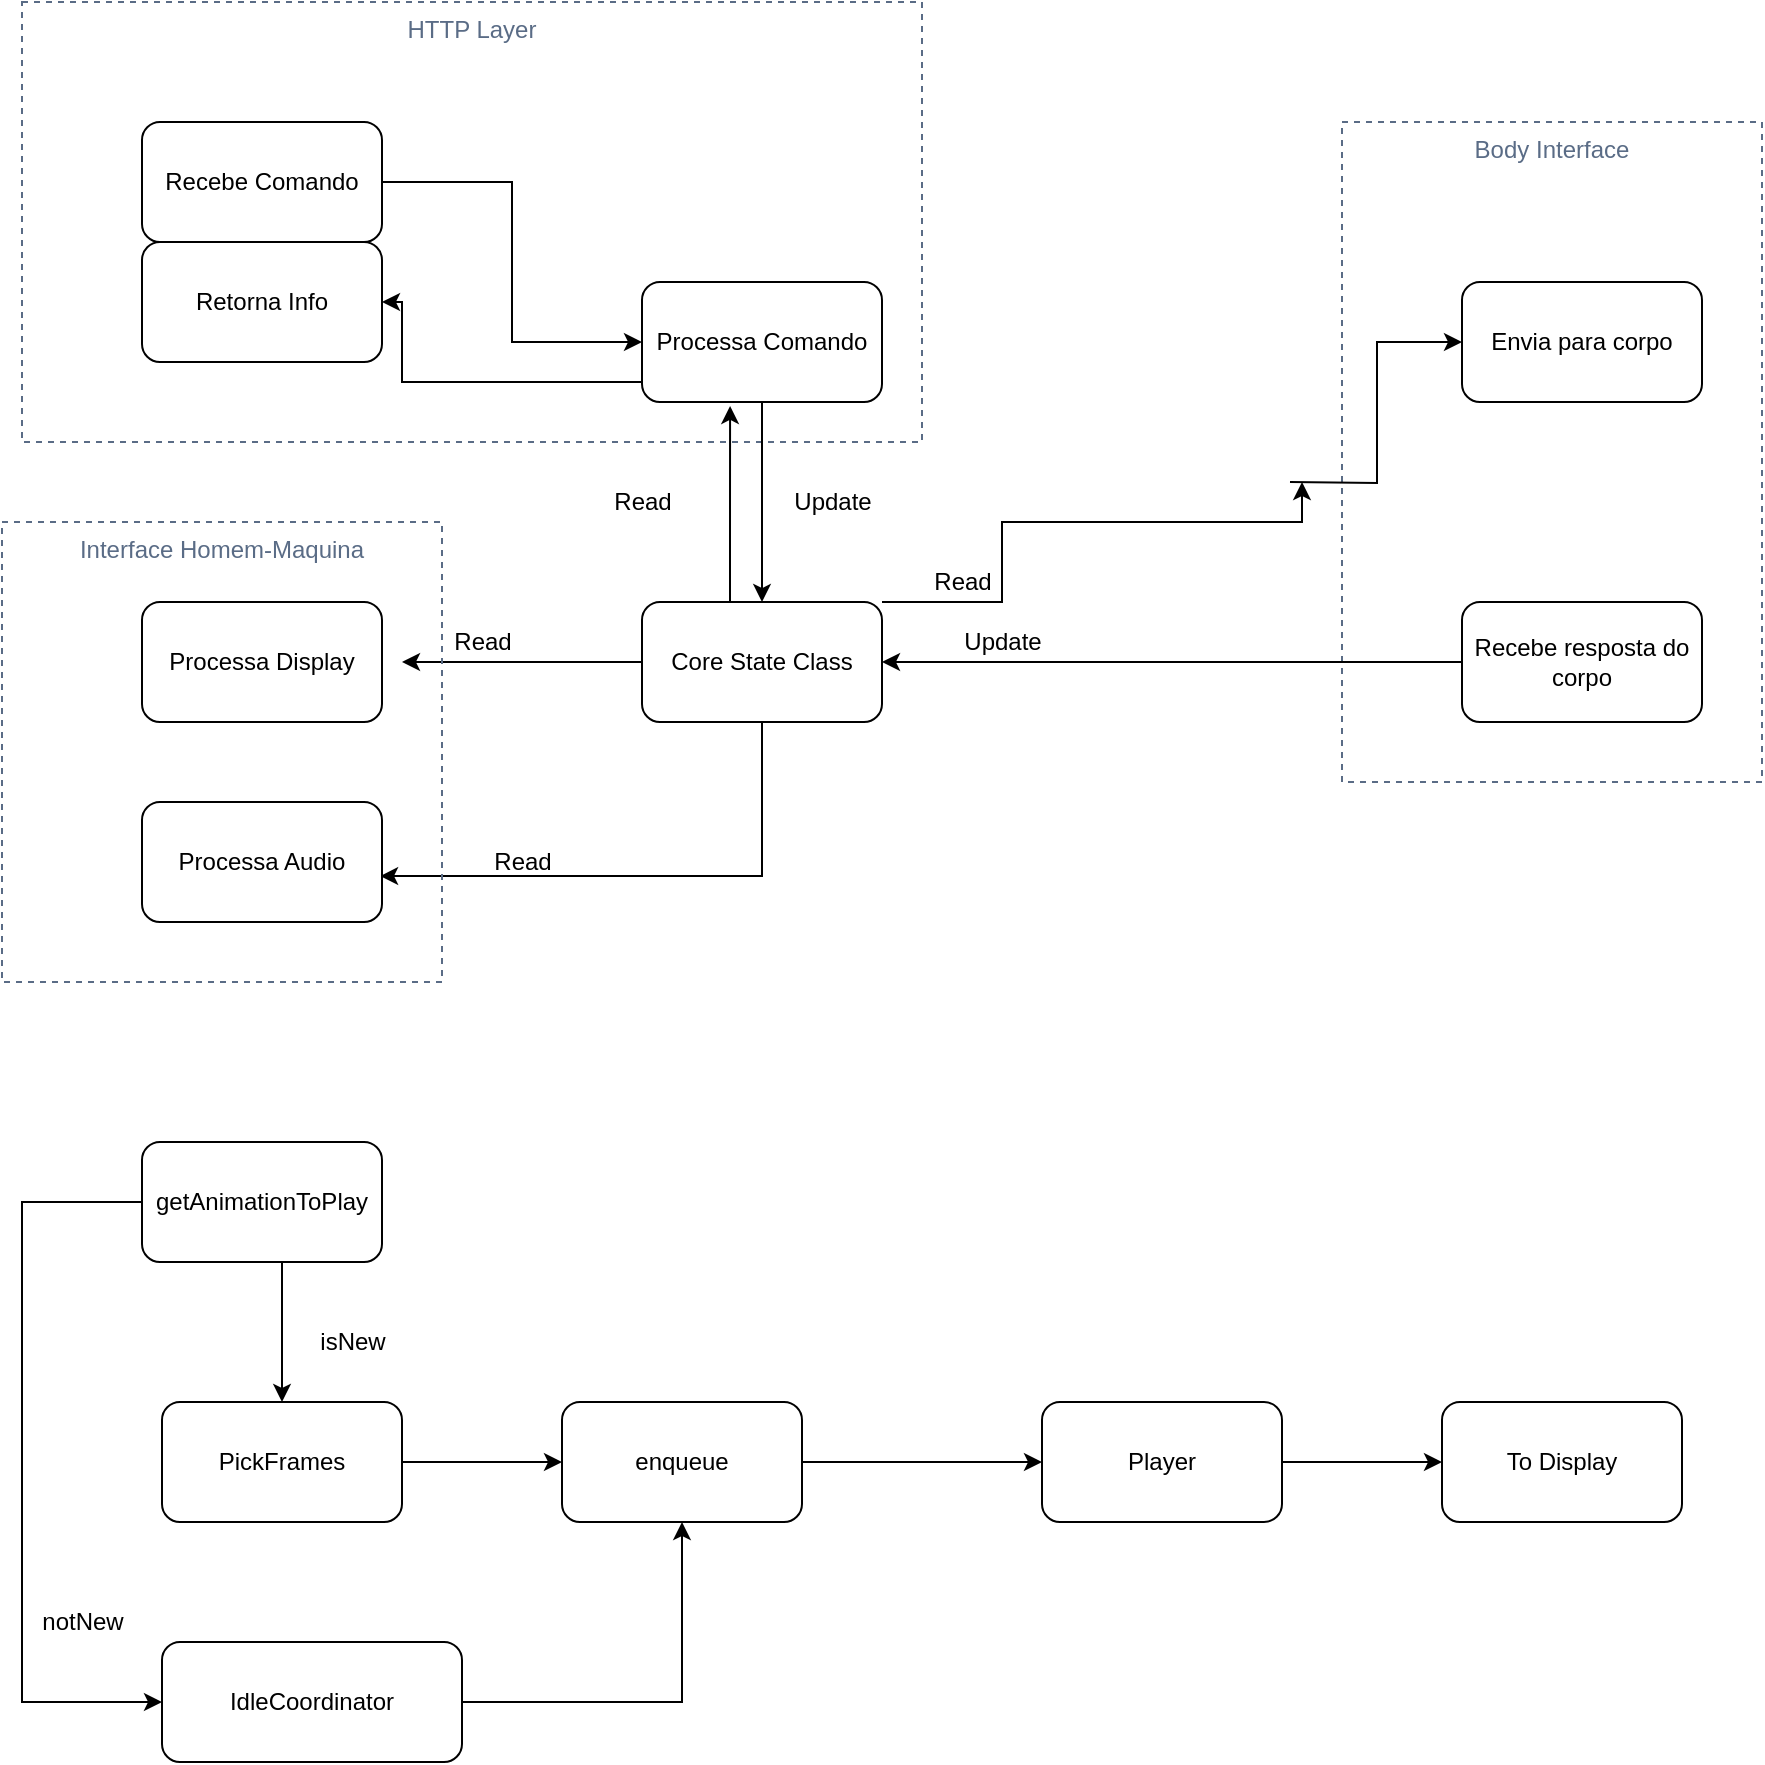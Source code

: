 <mxfile version="13.6.2" type="device"><diagram id="6GSaAqbs9DWMjid2RVaA" name="Page-1"><mxGraphModel dx="1422" dy="822" grid="1" gridSize="10" guides="1" tooltips="1" connect="1" arrows="1" fold="1" page="1" pageScale="1" pageWidth="1627" pageHeight="2369" math="0" shadow="0"><root><mxCell id="0"/><mxCell id="1" parent="0"/><mxCell id="9HJCNvGGtGNx47GyoISE-29" value="Body Interface" style="fillColor=none;strokeColor=#5A6C86;dashed=1;verticalAlign=top;fontStyle=0;fontColor=#5A6C86;" parent="1" vertex="1"><mxGeometry x="960" y="160" width="210" height="330" as="geometry"/></mxCell><mxCell id="9HJCNvGGtGNx47GyoISE-31" value="HTTP Layer" style="fillColor=none;strokeColor=#5A6C86;dashed=1;verticalAlign=top;fontStyle=0;fontColor=#5A6C86;" parent="1" vertex="1"><mxGeometry x="300" y="100" width="450" height="220" as="geometry"/></mxCell><mxCell id="9HJCNvGGtGNx47GyoISE-6" style="edgeStyle=orthogonalEdgeStyle;rounded=0;orthogonalLoop=1;jettySize=auto;html=1;entryX=0;entryY=0.5;entryDx=0;entryDy=0;" parent="1" source="9HJCNvGGtGNx47GyoISE-1" target="9HJCNvGGtGNx47GyoISE-2" edge="1"><mxGeometry relative="1" as="geometry"/></mxCell><mxCell id="9HJCNvGGtGNx47GyoISE-1" value="Recebe Comando" style="rounded=1;whiteSpace=wrap;html=1;" parent="1" vertex="1"><mxGeometry x="360" y="160" width="120" height="60" as="geometry"/></mxCell><mxCell id="9HJCNvGGtGNx47GyoISE-8" style="edgeStyle=orthogonalEdgeStyle;rounded=0;orthogonalLoop=1;jettySize=auto;html=1;entryX=1;entryY=0.5;entryDx=0;entryDy=0;" parent="1" source="9HJCNvGGtGNx47GyoISE-2" target="9HJCNvGGtGNx47GyoISE-3" edge="1"><mxGeometry relative="1" as="geometry"><Array as="points"><mxPoint x="490" y="290"/><mxPoint x="490" y="250"/></Array></mxGeometry></mxCell><mxCell id="9HJCNvGGtGNx47GyoISE-16" style="edgeStyle=orthogonalEdgeStyle;rounded=0;orthogonalLoop=1;jettySize=auto;html=1;entryX=0.5;entryY=0;entryDx=0;entryDy=0;" parent="1" source="9HJCNvGGtGNx47GyoISE-2" target="9HJCNvGGtGNx47GyoISE-13" edge="1"><mxGeometry relative="1" as="geometry"><Array as="points"><mxPoint x="670" y="320"/><mxPoint x="670" y="320"/></Array></mxGeometry></mxCell><mxCell id="9HJCNvGGtGNx47GyoISE-2" value="Processa Comando" style="rounded=1;whiteSpace=wrap;html=1;" parent="1" vertex="1"><mxGeometry x="610" y="240" width="120" height="60" as="geometry"/></mxCell><mxCell id="9HJCNvGGtGNx47GyoISE-3" value="Retorna Info" style="rounded=1;whiteSpace=wrap;html=1;" parent="1" vertex="1"><mxGeometry x="360" y="220" width="120" height="60" as="geometry"/></mxCell><mxCell id="9HJCNvGGtGNx47GyoISE-18" style="edgeStyle=orthogonalEdgeStyle;rounded=0;orthogonalLoop=1;jettySize=auto;html=1;entryX=0;entryY=0.5;entryDx=0;entryDy=0;" parent="1" target="9HJCNvGGtGNx47GyoISE-17" edge="1"><mxGeometry relative="1" as="geometry"><mxPoint x="934" y="340" as="sourcePoint"/></mxGeometry></mxCell><mxCell id="9HJCNvGGtGNx47GyoISE-25" style="edgeStyle=orthogonalEdgeStyle;rounded=0;orthogonalLoop=1;jettySize=auto;html=1;entryX=1;entryY=0.5;entryDx=0;entryDy=0;" parent="1" source="9HJCNvGGtGNx47GyoISE-5" target="9HJCNvGGtGNx47GyoISE-13" edge="1"><mxGeometry relative="1" as="geometry"/></mxCell><mxCell id="9HJCNvGGtGNx47GyoISE-5" value="Recebe resposta do corpo" style="rounded=1;whiteSpace=wrap;html=1;" parent="1" vertex="1"><mxGeometry x="1020" y="400" width="120" height="60" as="geometry"/></mxCell><mxCell id="9HJCNvGGtGNx47GyoISE-11" value="Processa Display" style="rounded=1;whiteSpace=wrap;html=1;" parent="1" vertex="1"><mxGeometry x="360" y="400" width="120" height="60" as="geometry"/></mxCell><mxCell id="9HJCNvGGtGNx47GyoISE-20" style="edgeStyle=orthogonalEdgeStyle;rounded=0;orthogonalLoop=1;jettySize=auto;html=1;" parent="1" source="9HJCNvGGtGNx47GyoISE-13" edge="1"><mxGeometry relative="1" as="geometry"><mxPoint x="490" y="430" as="targetPoint"/></mxGeometry></mxCell><mxCell id="9HJCNvGGtGNx47GyoISE-23" style="edgeStyle=orthogonalEdgeStyle;rounded=0;orthogonalLoop=1;jettySize=auto;html=1;entryX=0.367;entryY=1.033;entryDx=0;entryDy=0;entryPerimeter=0;" parent="1" source="9HJCNvGGtGNx47GyoISE-13" target="9HJCNvGGtGNx47GyoISE-2" edge="1"><mxGeometry relative="1" as="geometry"><Array as="points"><mxPoint x="654" y="370"/><mxPoint x="654" y="370"/></Array></mxGeometry></mxCell><mxCell id="9HJCNvGGtGNx47GyoISE-27" style="edgeStyle=orthogonalEdgeStyle;rounded=0;orthogonalLoop=1;jettySize=auto;html=1;entryX=0.992;entryY=0.617;entryDx=0;entryDy=0;entryPerimeter=0;" parent="1" source="9HJCNvGGtGNx47GyoISE-13" target="9HJCNvGGtGNx47GyoISE-26" edge="1"><mxGeometry relative="1" as="geometry"><Array as="points"><mxPoint x="670" y="537"/></Array></mxGeometry></mxCell><mxCell id="e-Eg-tlCJQzfMZKFgmpr-1" style="edgeStyle=orthogonalEdgeStyle;rounded=0;orthogonalLoop=1;jettySize=auto;html=1;" edge="1" parent="1" source="9HJCNvGGtGNx47GyoISE-13"><mxGeometry relative="1" as="geometry"><mxPoint x="940" y="340" as="targetPoint"/><Array as="points"><mxPoint x="790" y="400"/><mxPoint x="790" y="360"/><mxPoint x="940" y="360"/></Array></mxGeometry></mxCell><mxCell id="9HJCNvGGtGNx47GyoISE-13" value="Core State Class" style="rounded=1;whiteSpace=wrap;html=1;" parent="1" vertex="1"><mxGeometry x="610" y="400" width="120" height="60" as="geometry"/></mxCell><mxCell id="9HJCNvGGtGNx47GyoISE-17" value="Envia para corpo" style="rounded=1;whiteSpace=wrap;html=1;" parent="1" vertex="1"><mxGeometry x="1020" y="240" width="120" height="60" as="geometry"/></mxCell><mxCell id="9HJCNvGGtGNx47GyoISE-19" value="Update" style="text;html=1;align=center;verticalAlign=middle;resizable=0;points=[];autosize=1;" parent="1" vertex="1"><mxGeometry x="680" y="340" width="50" height="20" as="geometry"/></mxCell><mxCell id="9HJCNvGGtGNx47GyoISE-21" value="Read" style="text;html=1;align=center;verticalAlign=middle;resizable=0;points=[];autosize=1;" parent="1" vertex="1"><mxGeometry x="510" y="410" width="40" height="20" as="geometry"/></mxCell><mxCell id="9HJCNvGGtGNx47GyoISE-22" value="Update" style="text;html=1;align=center;verticalAlign=middle;resizable=0;points=[];autosize=1;" parent="1" vertex="1"><mxGeometry x="765" y="410" width="50" height="20" as="geometry"/></mxCell><mxCell id="9HJCNvGGtGNx47GyoISE-24" value="Read" style="text;html=1;align=center;verticalAlign=middle;resizable=0;points=[];autosize=1;" parent="1" vertex="1"><mxGeometry x="590" y="340" width="40" height="20" as="geometry"/></mxCell><mxCell id="9HJCNvGGtGNx47GyoISE-26" value="Processa Audio" style="rounded=1;whiteSpace=wrap;html=1;" parent="1" vertex="1"><mxGeometry x="360" y="500" width="120" height="60" as="geometry"/></mxCell><mxCell id="9HJCNvGGtGNx47GyoISE-28" value="Read" style="text;html=1;align=center;verticalAlign=middle;resizable=0;points=[];autosize=1;" parent="1" vertex="1"><mxGeometry x="530" y="520" width="40" height="20" as="geometry"/></mxCell><mxCell id="9HJCNvGGtGNx47GyoISE-32" value="Interface Homem-Maquina" style="fillColor=none;strokeColor=#5A6C86;dashed=1;verticalAlign=top;fontStyle=0;fontColor=#5A6C86;" parent="1" vertex="1"><mxGeometry x="290" y="360" width="220" height="230" as="geometry"/></mxCell><mxCell id="e-Eg-tlCJQzfMZKFgmpr-2" value="Read" style="text;html=1;align=center;verticalAlign=middle;resizable=0;points=[];autosize=1;" vertex="1" parent="1"><mxGeometry x="750" y="380" width="40" height="20" as="geometry"/></mxCell><mxCell id="e-Eg-tlCJQzfMZKFgmpr-5" style="edgeStyle=orthogonalEdgeStyle;rounded=0;orthogonalLoop=1;jettySize=auto;html=1;entryX=0.5;entryY=0;entryDx=0;entryDy=0;" edge="1" parent="1" source="e-Eg-tlCJQzfMZKFgmpr-3" target="e-Eg-tlCJQzfMZKFgmpr-4"><mxGeometry relative="1" as="geometry"><Array as="points"><mxPoint x="430" y="750"/><mxPoint x="430" y="750"/></Array></mxGeometry></mxCell><mxCell id="e-Eg-tlCJQzfMZKFgmpr-10" style="edgeStyle=orthogonalEdgeStyle;rounded=0;orthogonalLoop=1;jettySize=auto;html=1;entryX=0;entryY=0.5;entryDx=0;entryDy=0;" edge="1" parent="1" source="e-Eg-tlCJQzfMZKFgmpr-3" target="e-Eg-tlCJQzfMZKFgmpr-9"><mxGeometry relative="1" as="geometry"><mxPoint x="290" y="950" as="targetPoint"/><Array as="points"><mxPoint x="300" y="700"/><mxPoint x="300" y="950"/></Array></mxGeometry></mxCell><mxCell id="e-Eg-tlCJQzfMZKFgmpr-3" value="getAnimationToPlay" style="rounded=1;whiteSpace=wrap;html=1;" vertex="1" parent="1"><mxGeometry x="360" y="670" width="120" height="60" as="geometry"/></mxCell><mxCell id="e-Eg-tlCJQzfMZKFgmpr-7" style="edgeStyle=orthogonalEdgeStyle;rounded=0;orthogonalLoop=1;jettySize=auto;html=1;entryX=0;entryY=0.5;entryDx=0;entryDy=0;" edge="1" parent="1" source="e-Eg-tlCJQzfMZKFgmpr-4" target="e-Eg-tlCJQzfMZKFgmpr-6"><mxGeometry relative="1" as="geometry"/></mxCell><mxCell id="e-Eg-tlCJQzfMZKFgmpr-4" value="PickFrames" style="rounded=1;whiteSpace=wrap;html=1;" vertex="1" parent="1"><mxGeometry x="370" y="800" width="120" height="60" as="geometry"/></mxCell><mxCell id="e-Eg-tlCJQzfMZKFgmpr-14" style="edgeStyle=orthogonalEdgeStyle;rounded=0;orthogonalLoop=1;jettySize=auto;html=1;entryX=0;entryY=0.5;entryDx=0;entryDy=0;" edge="1" parent="1" source="e-Eg-tlCJQzfMZKFgmpr-6" target="e-Eg-tlCJQzfMZKFgmpr-13"><mxGeometry relative="1" as="geometry"/></mxCell><mxCell id="e-Eg-tlCJQzfMZKFgmpr-6" value="enqueue" style="rounded=1;whiteSpace=wrap;html=1;" vertex="1" parent="1"><mxGeometry x="570" y="800" width="120" height="60" as="geometry"/></mxCell><mxCell id="e-Eg-tlCJQzfMZKFgmpr-8" value="isNew" style="text;html=1;align=center;verticalAlign=middle;resizable=0;points=[];autosize=1;" vertex="1" parent="1"><mxGeometry x="440" y="760" width="50" height="20" as="geometry"/></mxCell><mxCell id="e-Eg-tlCJQzfMZKFgmpr-12" style="edgeStyle=orthogonalEdgeStyle;rounded=0;orthogonalLoop=1;jettySize=auto;html=1;entryX=0.5;entryY=1;entryDx=0;entryDy=0;" edge="1" parent="1" source="e-Eg-tlCJQzfMZKFgmpr-9" target="e-Eg-tlCJQzfMZKFgmpr-6"><mxGeometry relative="1" as="geometry"/></mxCell><mxCell id="e-Eg-tlCJQzfMZKFgmpr-9" value="IdleCoordinator" style="rounded=1;whiteSpace=wrap;html=1;" vertex="1" parent="1"><mxGeometry x="370" y="920" width="150" height="60" as="geometry"/></mxCell><mxCell id="e-Eg-tlCJQzfMZKFgmpr-11" value="notNew" style="text;html=1;align=center;verticalAlign=middle;resizable=0;points=[];autosize=1;" vertex="1" parent="1"><mxGeometry x="300" y="900" width="60" height="20" as="geometry"/></mxCell><mxCell id="e-Eg-tlCJQzfMZKFgmpr-16" style="edgeStyle=orthogonalEdgeStyle;rounded=0;orthogonalLoop=1;jettySize=auto;html=1;entryX=0;entryY=0.5;entryDx=0;entryDy=0;" edge="1" parent="1" source="e-Eg-tlCJQzfMZKFgmpr-13" target="e-Eg-tlCJQzfMZKFgmpr-15"><mxGeometry relative="1" as="geometry"/></mxCell><mxCell id="e-Eg-tlCJQzfMZKFgmpr-13" value="Player" style="rounded=1;whiteSpace=wrap;html=1;" vertex="1" parent="1"><mxGeometry x="810" y="800" width="120" height="60" as="geometry"/></mxCell><mxCell id="e-Eg-tlCJQzfMZKFgmpr-15" value="To Display" style="rounded=1;whiteSpace=wrap;html=1;" vertex="1" parent="1"><mxGeometry x="1010" y="800" width="120" height="60" as="geometry"/></mxCell></root></mxGraphModel></diagram></mxfile>
